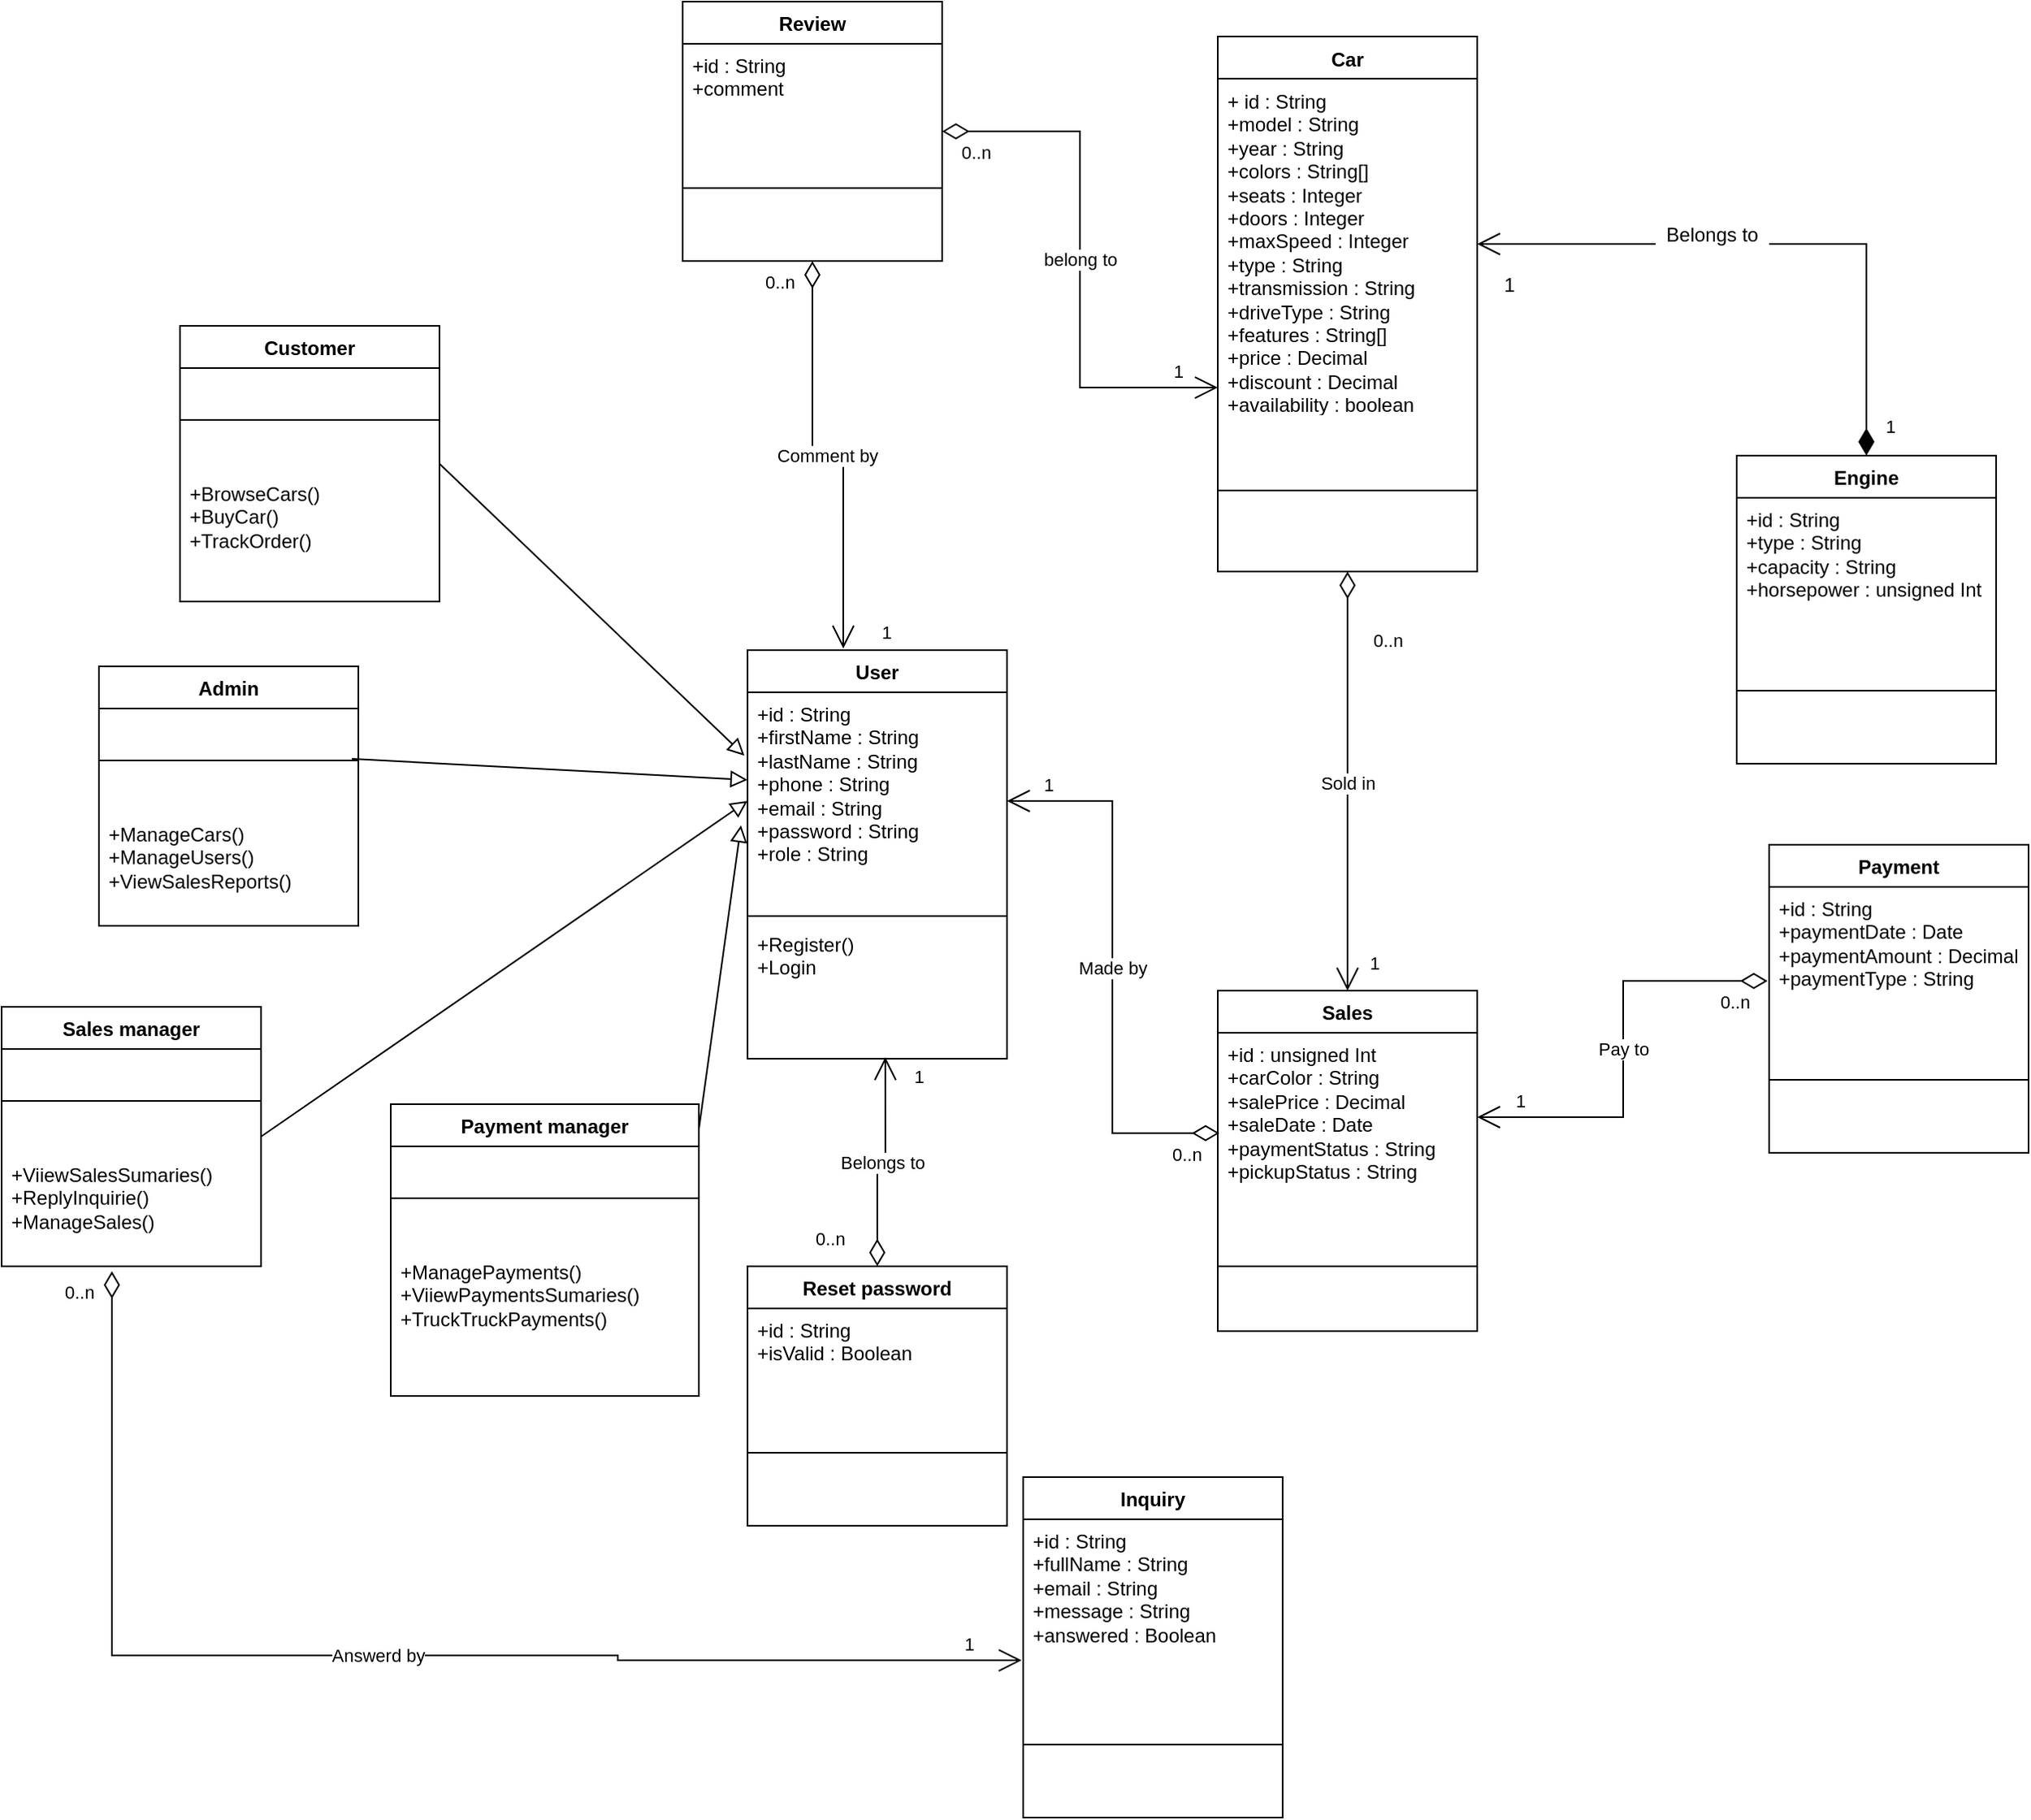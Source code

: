<mxfile>
    <diagram id="C5RBs43oDa-KdzZeNtuy" name="Page-1">
        <mxGraphModel dx="1930" dy="638" grid="1" gridSize="10" guides="1" tooltips="1" connect="1" arrows="1" fold="1" page="1" pageScale="1" pageWidth="827" pageHeight="1169" math="0" shadow="0">
            <root>
                <mxCell id="WIyWlLk6GJQsqaUBKTNV-0"/>
                <mxCell id="WIyWlLk6GJQsqaUBKTNV-1" parent="WIyWlLk6GJQsqaUBKTNV-0"/>
                <mxCell id="U9Vl8CcKDBj28J9De0o6-0" value="User" style="swimlane;fontStyle=1;align=center;verticalAlign=top;childLayout=stackLayout;horizontal=1;startSize=26;horizontalStack=0;resizeParent=1;resizeParentMax=0;resizeLast=0;collapsible=1;marginBottom=0;whiteSpace=wrap;html=1;" parent="WIyWlLk6GJQsqaUBKTNV-1" vertex="1">
                    <mxGeometry x="30" y="400" width="160" height="252" as="geometry">
                        <mxRectangle x="10" y="350" width="70" height="30" as="alternateBounds"/>
                    </mxGeometry>
                </mxCell>
                <mxCell id="U9Vl8CcKDBj28J9De0o6-1" value="+id : String&lt;div&gt;&lt;span style=&quot;background-color: transparent; color: light-dark(rgb(0, 0, 0), rgb(255, 255, 255));&quot;&gt;+firstName : String&lt;/span&gt;&lt;/div&gt;&lt;div&gt;+lastName : String&lt;/div&gt;&lt;div&gt;+phone : String&lt;/div&gt;&lt;div&gt;+email : String&lt;/div&gt;&lt;div&gt;+password : String&lt;/div&gt;&lt;div&gt;+role : String&lt;/div&gt;" style="text;strokeColor=none;fillColor=none;align=left;verticalAlign=top;spacingLeft=4;spacingRight=4;overflow=hidden;rotatable=0;points=[[0,0.5],[1,0.5]];portConstraint=eastwest;whiteSpace=wrap;html=1;" parent="U9Vl8CcKDBj28J9De0o6-0" vertex="1">
                    <mxGeometry y="26" width="160" height="134" as="geometry"/>
                </mxCell>
                <mxCell id="U9Vl8CcKDBj28J9De0o6-2" value="" style="line;strokeWidth=1;fillColor=none;align=left;verticalAlign=middle;spacingTop=-1;spacingLeft=3;spacingRight=3;rotatable=0;labelPosition=right;points=[];portConstraint=eastwest;strokeColor=inherit;" parent="U9Vl8CcKDBj28J9De0o6-0" vertex="1">
                    <mxGeometry y="160" width="160" height="8" as="geometry"/>
                </mxCell>
                <mxCell id="U9Vl8CcKDBj28J9De0o6-3" value="+Register()&lt;div&gt;+Login&lt;/div&gt;" style="text;strokeColor=none;fillColor=none;align=left;verticalAlign=top;spacingLeft=4;spacingRight=4;overflow=hidden;rotatable=0;points=[[0,0.5],[1,0.5]];portConstraint=eastwest;whiteSpace=wrap;html=1;" parent="U9Vl8CcKDBj28J9De0o6-0" vertex="1">
                    <mxGeometry y="168" width="160" height="84" as="geometry"/>
                </mxCell>
                <mxCell id="U9Vl8CcKDBj28J9De0o6-4" value="Car" style="swimlane;fontStyle=1;align=center;verticalAlign=top;childLayout=stackLayout;horizontal=1;startSize=26;horizontalStack=0;resizeParent=1;resizeParentMax=0;resizeLast=0;collapsible=1;marginBottom=0;whiteSpace=wrap;html=1;" parent="WIyWlLk6GJQsqaUBKTNV-1" vertex="1">
                    <mxGeometry x="320" y="21.5" width="160" height="330" as="geometry"/>
                </mxCell>
                <mxCell id="U9Vl8CcKDBj28J9De0o6-5" value="+ id : String&lt;div&gt;&lt;span style=&quot;background-color: transparent; color: light-dark(rgb(0, 0, 0), rgb(255, 255, 255));&quot;&gt;+model : String&lt;/span&gt;&lt;/div&gt;&lt;div&gt;+year : String&lt;/div&gt;&lt;div&gt;+colors : String[]&lt;/div&gt;&lt;div&gt;+seats : Integer&lt;/div&gt;&lt;div&gt;+doors : Integer&lt;/div&gt;&lt;div&gt;+maxSpeed : Integer&lt;/div&gt;&lt;div&gt;+type : String&lt;/div&gt;&lt;div&gt;+transmission : String&lt;/div&gt;&lt;div&gt;+driveType : String&lt;/div&gt;&lt;div&gt;+features : String[]&lt;/div&gt;&lt;div&gt;+price : Decimal&amp;nbsp;&lt;/div&gt;&lt;div&gt;+discount : Decimal&amp;nbsp;&lt;/div&gt;&lt;div&gt;+availability : boolean&lt;/div&gt;&lt;div&gt;+image : String&lt;/div&gt;" style="text;strokeColor=none;fillColor=none;align=left;verticalAlign=top;spacingLeft=4;spacingRight=4;overflow=hidden;rotatable=0;points=[[0,0.5],[1,0.5]];portConstraint=eastwest;whiteSpace=wrap;html=1;" parent="U9Vl8CcKDBj28J9De0o6-4" vertex="1">
                    <mxGeometry y="26" width="160" height="204" as="geometry"/>
                </mxCell>
                <mxCell id="U9Vl8CcKDBj28J9De0o6-6" value="" style="line;strokeWidth=1;fillColor=none;align=left;verticalAlign=middle;spacingTop=-1;spacingLeft=3;spacingRight=3;rotatable=0;labelPosition=right;points=[];portConstraint=eastwest;strokeColor=inherit;" parent="U9Vl8CcKDBj28J9De0o6-4" vertex="1">
                    <mxGeometry y="230" width="160" height="100" as="geometry"/>
                </mxCell>
                <mxCell id="U9Vl8CcKDBj28J9De0o6-8" value="Engine" style="swimlane;fontStyle=1;align=center;verticalAlign=top;childLayout=stackLayout;horizontal=1;startSize=26;horizontalStack=0;resizeParent=1;resizeParentMax=0;resizeLast=0;collapsible=1;marginBottom=0;whiteSpace=wrap;html=1;" parent="WIyWlLk6GJQsqaUBKTNV-1" vertex="1">
                    <mxGeometry x="640" y="280" width="160" height="190" as="geometry"/>
                </mxCell>
                <mxCell id="U9Vl8CcKDBj28J9De0o6-9" value="+id : String&lt;div&gt;+type : String&lt;/div&gt;&lt;div&gt;+capacity : String&lt;/div&gt;&lt;div&gt;+horsepower : unsigned Int&lt;/div&gt;" style="text;strokeColor=none;fillColor=none;align=left;verticalAlign=top;spacingLeft=4;spacingRight=4;overflow=hidden;rotatable=0;points=[[0,0.5],[1,0.5]];portConstraint=eastwest;whiteSpace=wrap;html=1;" parent="U9Vl8CcKDBj28J9De0o6-8" vertex="1">
                    <mxGeometry y="26" width="160" height="74" as="geometry"/>
                </mxCell>
                <mxCell id="U9Vl8CcKDBj28J9De0o6-10" value="" style="line;strokeWidth=1;fillColor=none;align=left;verticalAlign=middle;spacingTop=-1;spacingLeft=3;spacingRight=3;rotatable=0;labelPosition=right;points=[];portConstraint=eastwest;strokeColor=inherit;" parent="U9Vl8CcKDBj28J9De0o6-8" vertex="1">
                    <mxGeometry y="100" width="160" height="90" as="geometry"/>
                </mxCell>
                <mxCell id="U9Vl8CcKDBj28J9De0o6-20" value="Sales" style="swimlane;fontStyle=1;align=center;verticalAlign=top;childLayout=stackLayout;horizontal=1;startSize=26;horizontalStack=0;resizeParent=1;resizeParentMax=0;resizeLast=0;collapsible=1;marginBottom=0;whiteSpace=wrap;html=1;" parent="WIyWlLk6GJQsqaUBKTNV-1" vertex="1">
                    <mxGeometry x="320" y="610" width="160" height="210" as="geometry"/>
                </mxCell>
                <mxCell id="U9Vl8CcKDBj28J9De0o6-21" value="+id : unsigned Int&lt;div&gt;+carColor : String&lt;/div&gt;&lt;div&gt;+salePrice : Decimal&lt;/div&gt;&lt;div&gt;+saleDate : Date&lt;/div&gt;&lt;div&gt;+paymentStatus : String&lt;/div&gt;&lt;div&gt;+pickupStatus : String&lt;/div&gt;&lt;div&gt;&lt;br&gt;&lt;/div&gt;" style="text;strokeColor=none;fillColor=none;align=left;verticalAlign=top;spacingLeft=4;spacingRight=4;overflow=hidden;rotatable=0;points=[[0,0.5],[1,0.5]];portConstraint=eastwest;whiteSpace=wrap;html=1;" parent="U9Vl8CcKDBj28J9De0o6-20" vertex="1">
                    <mxGeometry y="26" width="160" height="104" as="geometry"/>
                </mxCell>
                <mxCell id="U9Vl8CcKDBj28J9De0o6-22" value="" style="line;strokeWidth=1;fillColor=none;align=left;verticalAlign=middle;spacingTop=-1;spacingLeft=3;spacingRight=3;rotatable=0;labelPosition=right;points=[];portConstraint=eastwest;strokeColor=inherit;" parent="U9Vl8CcKDBj28J9De0o6-20" vertex="1">
                    <mxGeometry y="130" width="160" height="80" as="geometry"/>
                </mxCell>
                <mxCell id="U9Vl8CcKDBj28J9De0o6-24" value="Sold in" style="endArrow=open;html=1;endSize=12;startArrow=diamondThin;startSize=14;startFill=0;edgeStyle=orthogonalEdgeStyle;rounded=0;entryX=0.5;entryY=0;entryDx=0;entryDy=0;exitX=0.5;exitY=1;exitDx=0;exitDy=0;" parent="WIyWlLk6GJQsqaUBKTNV-1" source="U9Vl8CcKDBj28J9De0o6-4" target="U9Vl8CcKDBj28J9De0o6-20" edge="1">
                    <mxGeometry x="0.004" relative="1" as="geometry">
                        <mxPoint x="400" y="400" as="sourcePoint"/>
                        <mxPoint x="401" y="420" as="targetPoint"/>
                        <mxPoint as="offset"/>
                    </mxGeometry>
                </mxCell>
                <mxCell id="U9Vl8CcKDBj28J9De0o6-25" value="0..n" style="edgeLabel;resizable=0;html=1;align=left;verticalAlign=top;" parent="U9Vl8CcKDBj28J9De0o6-24" connectable="0" vertex="1">
                    <mxGeometry x="-1" relative="1" as="geometry">
                        <mxPoint x="14" y="29" as="offset"/>
                    </mxGeometry>
                </mxCell>
                <mxCell id="U9Vl8CcKDBj28J9De0o6-26" value="1" style="edgeLabel;resizable=0;html=1;align=right;verticalAlign=top;" parent="U9Vl8CcKDBj28J9De0o6-24" connectable="0" vertex="1">
                    <mxGeometry x="1" relative="1" as="geometry">
                        <mxPoint x="20" y="-30" as="offset"/>
                    </mxGeometry>
                </mxCell>
                <mxCell id="U9Vl8CcKDBj28J9De0o6-27" value="Made by" style="endArrow=open;html=1;endSize=12;startArrow=diamondThin;startSize=14;startFill=0;edgeStyle=orthogonalEdgeStyle;rounded=0;exitX=0.006;exitY=0.595;exitDx=0;exitDy=0;exitPerimeter=0;" parent="WIyWlLk6GJQsqaUBKTNV-1" source="U9Vl8CcKDBj28J9De0o6-21" target="U9Vl8CcKDBj28J9De0o6-1" edge="1">
                    <mxGeometry relative="1" as="geometry">
                        <mxPoint x="280" y="550" as="sourcePoint"/>
                        <mxPoint x="240" y="280" as="targetPoint"/>
                    </mxGeometry>
                </mxCell>
                <mxCell id="U9Vl8CcKDBj28J9De0o6-28" value="0..n" style="edgeLabel;resizable=0;html=1;align=left;verticalAlign=top;" parent="U9Vl8CcKDBj28J9De0o6-27" connectable="0" vertex="1">
                    <mxGeometry x="-1" relative="1" as="geometry">
                        <mxPoint x="-31" as="offset"/>
                    </mxGeometry>
                </mxCell>
                <mxCell id="U9Vl8CcKDBj28J9De0o6-29" value="1" style="edgeLabel;resizable=0;html=1;align=right;verticalAlign=top;" parent="U9Vl8CcKDBj28J9De0o6-27" connectable="0" vertex="1">
                    <mxGeometry x="1" relative="1" as="geometry">
                        <mxPoint x="30" y="-23" as="offset"/>
                    </mxGeometry>
                </mxCell>
                <mxCell id="U9Vl8CcKDBj28J9De0o6-30" value="1" style="endArrow=open;html=1;endSize=12;startArrow=diamondThin;startSize=14;startFill=1;edgeStyle=orthogonalEdgeStyle;align=left;verticalAlign=bottom;rounded=0;exitX=0.5;exitY=0;exitDx=0;exitDy=0;" parent="WIyWlLk6GJQsqaUBKTNV-1" source="U9Vl8CcKDBj28J9De0o6-8" target="U9Vl8CcKDBj28J9De0o6-5" edge="1">
                    <mxGeometry x="-0.948" y="-10" relative="1" as="geometry">
                        <mxPoint x="520" y="270" as="sourcePoint"/>
                        <mxPoint x="680" y="270" as="targetPoint"/>
                        <mxPoint as="offset"/>
                    </mxGeometry>
                </mxCell>
                <mxCell id="U9Vl8CcKDBj28J9De0o6-32" value="1" style="text;html=1;align=center;verticalAlign=middle;whiteSpace=wrap;rounded=0;" parent="WIyWlLk6GJQsqaUBKTNV-1" vertex="1">
                    <mxGeometry x="470" y="160" width="60" height="30" as="geometry"/>
                </mxCell>
                <mxCell id="U9Vl8CcKDBj28J9De0o6-36" value="Belongs to" style="text;html=1;align=center;verticalAlign=middle;whiteSpace=wrap;rounded=1;shadow=0;glass=0;fillColor=default;arcSize=0;" parent="WIyWlLk6GJQsqaUBKTNV-1" vertex="1">
                    <mxGeometry x="590" y="127" width="70" height="33" as="geometry"/>
                </mxCell>
                <mxCell id="QWeLnU-rZkiwG0iUUEOY-4" value="Customer" style="swimlane;fontStyle=1;align=center;verticalAlign=top;childLayout=stackLayout;horizontal=1;startSize=26;horizontalStack=0;resizeParent=1;resizeParentMax=0;resizeLast=0;collapsible=1;marginBottom=0;whiteSpace=wrap;html=1;" parent="WIyWlLk6GJQsqaUBKTNV-1" vertex="1">
                    <mxGeometry x="-320" y="200" width="160" height="170" as="geometry"/>
                </mxCell>
                <mxCell id="QWeLnU-rZkiwG0iUUEOY-6" value="" style="line;strokeWidth=1;fillColor=none;align=left;verticalAlign=middle;spacingTop=-1;spacingLeft=3;spacingRight=3;rotatable=0;labelPosition=right;points=[];portConstraint=eastwest;strokeColor=inherit;" parent="QWeLnU-rZkiwG0iUUEOY-4" vertex="1">
                    <mxGeometry y="26" width="160" height="64" as="geometry"/>
                </mxCell>
                <mxCell id="QWeLnU-rZkiwG0iUUEOY-7" value="+BrowseCars()&lt;div&gt;+BuyCar()&lt;/div&gt;&lt;div&gt;+TrackOrder()&lt;/div&gt;" style="text;strokeColor=none;fillColor=none;align=left;verticalAlign=top;spacingLeft=4;spacingRight=4;overflow=hidden;rotatable=0;points=[[0,0.5],[1,0.5]];portConstraint=eastwest;whiteSpace=wrap;html=1;" parent="QWeLnU-rZkiwG0iUUEOY-4" vertex="1">
                    <mxGeometry y="90" width="160" height="80" as="geometry"/>
                </mxCell>
                <mxCell id="QWeLnU-rZkiwG0iUUEOY-24" value="Sales manager" style="swimlane;fontStyle=1;align=center;verticalAlign=top;childLayout=stackLayout;horizontal=1;startSize=26;horizontalStack=0;resizeParent=1;resizeParentMax=0;resizeLast=0;collapsible=1;marginBottom=0;whiteSpace=wrap;html=1;" parent="WIyWlLk6GJQsqaUBKTNV-1" vertex="1">
                    <mxGeometry x="-430" y="620" width="160" height="160" as="geometry"/>
                </mxCell>
                <mxCell id="QWeLnU-rZkiwG0iUUEOY-25" value="" style="line;strokeWidth=1;fillColor=none;align=left;verticalAlign=middle;spacingTop=-1;spacingLeft=3;spacingRight=3;rotatable=0;labelPosition=right;points=[];portConstraint=eastwest;strokeColor=inherit;" parent="QWeLnU-rZkiwG0iUUEOY-24" vertex="1">
                    <mxGeometry y="26" width="160" height="64" as="geometry"/>
                </mxCell>
                <mxCell id="QWeLnU-rZkiwG0iUUEOY-26" value="+ViiewSalesSumaries()&lt;div&gt;+ReplyInquirie()&lt;/div&gt;&lt;div&gt;+ManageSales()&lt;/div&gt;" style="text;strokeColor=none;fillColor=none;align=left;verticalAlign=top;spacingLeft=4;spacingRight=4;overflow=hidden;rotatable=0;points=[[0,0.5],[1,0.5]];portConstraint=eastwest;whiteSpace=wrap;html=1;" parent="QWeLnU-rZkiwG0iUUEOY-24" vertex="1">
                    <mxGeometry y="90" width="160" height="70" as="geometry"/>
                </mxCell>
                <mxCell id="QWeLnU-rZkiwG0iUUEOY-27" value="Payment manager" style="swimlane;fontStyle=1;align=center;verticalAlign=top;childLayout=stackLayout;horizontal=1;startSize=26;horizontalStack=0;resizeParent=1;resizeParentMax=0;resizeLast=0;collapsible=1;marginBottom=0;whiteSpace=wrap;html=1;" parent="WIyWlLk6GJQsqaUBKTNV-1" vertex="1">
                    <mxGeometry x="-190" y="680" width="190" height="180" as="geometry"/>
                </mxCell>
                <mxCell id="QWeLnU-rZkiwG0iUUEOY-28" value="" style="line;strokeWidth=1;fillColor=none;align=left;verticalAlign=middle;spacingTop=-1;spacingLeft=3;spacingRight=3;rotatable=0;labelPosition=right;points=[];portConstraint=eastwest;strokeColor=inherit;" parent="QWeLnU-rZkiwG0iUUEOY-27" vertex="1">
                    <mxGeometry y="26" width="190" height="64" as="geometry"/>
                </mxCell>
                <mxCell id="QWeLnU-rZkiwG0iUUEOY-29" value="+ManagePayments()&lt;div&gt;+ViiewPaymentsSumaries()&lt;/div&gt;&lt;div&gt;+TruckTruckPayments()&lt;/div&gt;" style="text;strokeColor=none;fillColor=none;align=left;verticalAlign=top;spacingLeft=4;spacingRight=4;overflow=hidden;rotatable=0;points=[[0,0.5],[1,0.5]];portConstraint=eastwest;whiteSpace=wrap;html=1;" parent="QWeLnU-rZkiwG0iUUEOY-27" vertex="1">
                    <mxGeometry y="90" width="190" height="90" as="geometry"/>
                </mxCell>
                <mxCell id="QWeLnU-rZkiwG0iUUEOY-30" value="" style="endArrow=block;html=1;rounded=0;align=center;verticalAlign=bottom;endFill=0;labelBackgroundColor=none;endSize=8;exitX=0.975;exitY=0.484;exitDx=0;exitDy=0;entryX=0;entryY=0.403;entryDx=0;entryDy=0;entryPerimeter=0;exitPerimeter=0;" parent="WIyWlLk6GJQsqaUBKTNV-1" source="QWeLnU-rZkiwG0iUUEOY-40" target="U9Vl8CcKDBj28J9De0o6-1" edge="1">
                    <mxGeometry relative="1" as="geometry">
                        <mxPoint x="-300" y="398" as="sourcePoint"/>
                        <mxPoint x="-120" y="400" as="targetPoint"/>
                    </mxGeometry>
                </mxCell>
                <mxCell id="QWeLnU-rZkiwG0iUUEOY-31" value="" style="resizable=0;html=1;align=center;verticalAlign=top;labelBackgroundColor=none;" parent="QWeLnU-rZkiwG0iUUEOY-30" connectable="0" vertex="1">
                    <mxGeometry relative="1" as="geometry"/>
                </mxCell>
                <mxCell id="QWeLnU-rZkiwG0iUUEOY-32" value="" style="endArrow=block;html=1;rounded=0;align=center;verticalAlign=bottom;endFill=0;labelBackgroundColor=none;endSize=8;exitX=1;exitY=0.5;exitDx=0;exitDy=0;entryX=-0.012;entryY=0.291;entryDx=0;entryDy=0;entryPerimeter=0;" parent="WIyWlLk6GJQsqaUBKTNV-1" source="QWeLnU-rZkiwG0iUUEOY-4" target="U9Vl8CcKDBj28J9De0o6-1" edge="1">
                    <mxGeometry relative="1" as="geometry">
                        <mxPoint x="-30" y="310" as="sourcePoint"/>
                        <mxPoint x="130" y="310" as="targetPoint"/>
                    </mxGeometry>
                </mxCell>
                <mxCell id="QWeLnU-rZkiwG0iUUEOY-33" value="" style="resizable=0;html=1;align=center;verticalAlign=top;labelBackgroundColor=none;" parent="QWeLnU-rZkiwG0iUUEOY-32" connectable="0" vertex="1">
                    <mxGeometry relative="1" as="geometry"/>
                </mxCell>
                <mxCell id="QWeLnU-rZkiwG0iUUEOY-34" value="" style="endArrow=block;html=1;rounded=0;align=center;verticalAlign=bottom;endFill=0;labelBackgroundColor=none;endSize=8;entryX=0;entryY=0.5;entryDx=0;entryDy=0;exitX=1;exitY=0.5;exitDx=0;exitDy=0;" parent="WIyWlLk6GJQsqaUBKTNV-1" source="QWeLnU-rZkiwG0iUUEOY-24" target="U9Vl8CcKDBj28J9De0o6-1" edge="1">
                    <mxGeometry relative="1" as="geometry">
                        <mxPoint x="-310" y="520" as="sourcePoint"/>
                        <mxPoint x="-110" y="525.5" as="targetPoint"/>
                    </mxGeometry>
                </mxCell>
                <mxCell id="QWeLnU-rZkiwG0iUUEOY-35" value="" style="resizable=0;html=1;align=center;verticalAlign=top;labelBackgroundColor=none;" parent="QWeLnU-rZkiwG0iUUEOY-34" connectable="0" vertex="1">
                    <mxGeometry relative="1" as="geometry"/>
                </mxCell>
                <mxCell id="QWeLnU-rZkiwG0iUUEOY-36" value="" style="endArrow=block;html=1;rounded=0;align=center;verticalAlign=bottom;endFill=0;labelBackgroundColor=none;endSize=8;entryX=-0.025;entryY=0.612;entryDx=0;entryDy=0;entryPerimeter=0;exitX=1;exitY=0.086;exitDx=0;exitDy=0;exitPerimeter=0;" parent="WIyWlLk6GJQsqaUBKTNV-1" source="QWeLnU-rZkiwG0iUUEOY-27" target="U9Vl8CcKDBj28J9De0o6-1" edge="1">
                    <mxGeometry relative="1" as="geometry">
                        <mxPoint x="-130" y="705" as="sourcePoint"/>
                        <mxPoint x="50" y="704.5" as="targetPoint"/>
                    </mxGeometry>
                </mxCell>
                <mxCell id="QWeLnU-rZkiwG0iUUEOY-37" value="" style="resizable=0;html=1;align=center;verticalAlign=top;labelBackgroundColor=none;" parent="QWeLnU-rZkiwG0iUUEOY-36" connectable="0" vertex="1">
                    <mxGeometry relative="1" as="geometry"/>
                </mxCell>
                <mxCell id="QWeLnU-rZkiwG0iUUEOY-39" value="Admin" style="swimlane;fontStyle=1;align=center;verticalAlign=top;childLayout=stackLayout;horizontal=1;startSize=26;horizontalStack=0;resizeParent=1;resizeParentMax=0;resizeLast=0;collapsible=1;marginBottom=0;whiteSpace=wrap;html=1;" parent="WIyWlLk6GJQsqaUBKTNV-1" vertex="1">
                    <mxGeometry x="-370" y="410" width="160" height="160" as="geometry"/>
                </mxCell>
                <mxCell id="QWeLnU-rZkiwG0iUUEOY-40" value="" style="line;strokeWidth=1;fillColor=none;align=left;verticalAlign=middle;spacingTop=-1;spacingLeft=3;spacingRight=3;rotatable=0;labelPosition=right;points=[];portConstraint=eastwest;strokeColor=inherit;" parent="QWeLnU-rZkiwG0iUUEOY-39" vertex="1">
                    <mxGeometry y="26" width="160" height="64" as="geometry"/>
                </mxCell>
                <mxCell id="QWeLnU-rZkiwG0iUUEOY-41" value="+ManageCars()&lt;div&gt;+ManageUsers()&lt;/div&gt;&lt;div&gt;+ViewSalesReports()&lt;/div&gt;" style="text;strokeColor=none;fillColor=none;align=left;verticalAlign=top;spacingLeft=4;spacingRight=4;overflow=hidden;rotatable=0;points=[[0,0.5],[1,0.5]];portConstraint=eastwest;whiteSpace=wrap;html=1;" parent="QWeLnU-rZkiwG0iUUEOY-39" vertex="1">
                    <mxGeometry y="90" width="160" height="70" as="geometry"/>
                </mxCell>
                <mxCell id="j4--80lrZNphZKlG1s33-0" value="Payment" style="swimlane;fontStyle=1;align=center;verticalAlign=top;childLayout=stackLayout;horizontal=1;startSize=26;horizontalStack=0;resizeParent=1;resizeParentMax=0;resizeLast=0;collapsible=1;marginBottom=0;whiteSpace=wrap;html=1;" parent="WIyWlLk6GJQsqaUBKTNV-1" vertex="1">
                    <mxGeometry x="660" y="520" width="160" height="190" as="geometry"/>
                </mxCell>
                <mxCell id="j4--80lrZNphZKlG1s33-1" value="+id : String&lt;div&gt;+paymentDate : Date&lt;/div&gt;&lt;div&gt;+paymentAmount : Decimal&lt;/div&gt;&lt;div&gt;+paymentType : String&lt;/div&gt;" style="text;strokeColor=none;fillColor=none;align=left;verticalAlign=top;spacingLeft=4;spacingRight=4;overflow=hidden;rotatable=0;points=[[0,0.5],[1,0.5]];portConstraint=eastwest;whiteSpace=wrap;html=1;" parent="j4--80lrZNphZKlG1s33-0" vertex="1">
                    <mxGeometry y="26" width="160" height="74" as="geometry"/>
                </mxCell>
                <mxCell id="j4--80lrZNphZKlG1s33-2" value="" style="line;strokeWidth=1;fillColor=none;align=left;verticalAlign=middle;spacingTop=-1;spacingLeft=3;spacingRight=3;rotatable=0;labelPosition=right;points=[];portConstraint=eastwest;strokeColor=inherit;" parent="j4--80lrZNphZKlG1s33-0" vertex="1">
                    <mxGeometry y="100" width="160" height="90" as="geometry"/>
                </mxCell>
                <mxCell id="j4--80lrZNphZKlG1s33-3" value="Pay to" style="endArrow=open;html=1;endSize=12;startArrow=diamondThin;startSize=14;startFill=0;edgeStyle=orthogonalEdgeStyle;rounded=0;exitX=-0.006;exitY=0.784;exitDx=0;exitDy=0;exitPerimeter=0;entryX=1;entryY=0.5;entryDx=0;entryDy=0;" parent="WIyWlLk6GJQsqaUBKTNV-1" source="j4--80lrZNphZKlG1s33-1" target="U9Vl8CcKDBj28J9De0o6-21" edge="1">
                    <mxGeometry relative="1" as="geometry">
                        <mxPoint x="291" y="226.5" as="sourcePoint"/>
                        <mxPoint x="160" y="21.5" as="targetPoint"/>
                    </mxGeometry>
                </mxCell>
                <mxCell id="j4--80lrZNphZKlG1s33-4" value="0..n" style="edgeLabel;resizable=0;html=1;align=left;verticalAlign=top;" parent="j4--80lrZNphZKlG1s33-3" connectable="0" vertex="1">
                    <mxGeometry x="-1" relative="1" as="geometry">
                        <mxPoint x="-31" as="offset"/>
                    </mxGeometry>
                </mxCell>
                <mxCell id="j4--80lrZNphZKlG1s33-5" value="1" style="edgeLabel;resizable=0;html=1;align=right;verticalAlign=top;" parent="j4--80lrZNphZKlG1s33-3" connectable="0" vertex="1">
                    <mxGeometry x="1" relative="1" as="geometry">
                        <mxPoint x="30" y="-23" as="offset"/>
                    </mxGeometry>
                </mxCell>
                <mxCell id="j4--80lrZNphZKlG1s33-6" value="Inquiry" style="swimlane;fontStyle=1;align=center;verticalAlign=top;childLayout=stackLayout;horizontal=1;startSize=26;horizontalStack=0;resizeParent=1;resizeParentMax=0;resizeLast=0;collapsible=1;marginBottom=0;whiteSpace=wrap;html=1;" parent="WIyWlLk6GJQsqaUBKTNV-1" vertex="1">
                    <mxGeometry x="200" y="910" width="160" height="210" as="geometry"/>
                </mxCell>
                <mxCell id="j4--80lrZNphZKlG1s33-7" value="+id : String&lt;div&gt;+fullName : String&lt;/div&gt;&lt;div&gt;+email : String&lt;/div&gt;&lt;div&gt;+message : String&lt;/div&gt;&lt;div&gt;+answered : Boolean&lt;/div&gt;" style="text;strokeColor=none;fillColor=none;align=left;verticalAlign=top;spacingLeft=4;spacingRight=4;overflow=hidden;rotatable=0;points=[[0,0.5],[1,0.5]];portConstraint=eastwest;whiteSpace=wrap;html=1;" parent="j4--80lrZNphZKlG1s33-6" vertex="1">
                    <mxGeometry y="26" width="160" height="94" as="geometry"/>
                </mxCell>
                <mxCell id="j4--80lrZNphZKlG1s33-8" value="" style="line;strokeWidth=1;fillColor=none;align=left;verticalAlign=middle;spacingTop=-1;spacingLeft=3;spacingRight=3;rotatable=0;labelPosition=right;points=[];portConstraint=eastwest;strokeColor=inherit;" parent="j4--80lrZNphZKlG1s33-6" vertex="1">
                    <mxGeometry y="120" width="160" height="90" as="geometry"/>
                </mxCell>
                <mxCell id="j4--80lrZNphZKlG1s33-9" value="Answerd by" style="endArrow=open;html=1;endSize=12;startArrow=diamondThin;startSize=14;startFill=0;edgeStyle=orthogonalEdgeStyle;rounded=0;exitX=0.425;exitY=1.043;exitDx=0;exitDy=0;exitPerimeter=0;entryX=-0.006;entryY=0.926;entryDx=0;entryDy=0;entryPerimeter=0;" parent="WIyWlLk6GJQsqaUBKTNV-1" source="QWeLnU-rZkiwG0iUUEOY-26" target="j4--80lrZNphZKlG1s33-7" edge="1">
                    <mxGeometry relative="1" as="geometry">
                        <mxPoint x="61" y="1085" as="sourcePoint"/>
                        <mxPoint x="-70" y="880" as="targetPoint"/>
                        <Array as="points">
                            <mxPoint x="-362" y="1020"/>
                            <mxPoint x="-50" y="1020"/>
                            <mxPoint x="-50" y="1023"/>
                        </Array>
                    </mxGeometry>
                </mxCell>
                <mxCell id="j4--80lrZNphZKlG1s33-10" value="0..n" style="edgeLabel;resizable=0;html=1;align=left;verticalAlign=top;" parent="j4--80lrZNphZKlG1s33-9" connectable="0" vertex="1">
                    <mxGeometry x="-1" relative="1" as="geometry">
                        <mxPoint x="-31" as="offset"/>
                    </mxGeometry>
                </mxCell>
                <mxCell id="j4--80lrZNphZKlG1s33-11" value="1" style="edgeLabel;resizable=0;html=1;align=right;verticalAlign=top;" parent="j4--80lrZNphZKlG1s33-9" connectable="0" vertex="1">
                    <mxGeometry x="1" relative="1" as="geometry">
                        <mxPoint x="-29" y="-23" as="offset"/>
                    </mxGeometry>
                </mxCell>
                <mxCell id="j4--80lrZNphZKlG1s33-12" value="Review" style="swimlane;fontStyle=1;align=center;verticalAlign=top;childLayout=stackLayout;horizontal=1;startSize=26;horizontalStack=0;resizeParent=1;resizeParentMax=0;resizeLast=0;collapsible=1;marginBottom=0;whiteSpace=wrap;html=1;" parent="WIyWlLk6GJQsqaUBKTNV-1" vertex="1">
                    <mxGeometry x="-10" width="160" height="160" as="geometry"/>
                </mxCell>
                <mxCell id="j4--80lrZNphZKlG1s33-13" value="+id : String&lt;div&gt;+comment&lt;/div&gt;" style="text;strokeColor=none;fillColor=none;align=left;verticalAlign=top;spacingLeft=4;spacingRight=4;overflow=hidden;rotatable=0;points=[[0,0.5],[1,0.5]];portConstraint=eastwest;whiteSpace=wrap;html=1;" parent="j4--80lrZNphZKlG1s33-12" vertex="1">
                    <mxGeometry y="26" width="160" height="44" as="geometry"/>
                </mxCell>
                <mxCell id="j4--80lrZNphZKlG1s33-14" value="" style="line;strokeWidth=1;fillColor=none;align=left;verticalAlign=middle;spacingTop=-1;spacingLeft=3;spacingRight=3;rotatable=0;labelPosition=right;points=[];portConstraint=eastwest;strokeColor=inherit;" parent="j4--80lrZNphZKlG1s33-12" vertex="1">
                    <mxGeometry y="70" width="160" height="90" as="geometry"/>
                </mxCell>
                <mxCell id="j4--80lrZNphZKlG1s33-15" value="Comment by" style="endArrow=open;html=1;endSize=12;startArrow=diamondThin;startSize=14;startFill=0;edgeStyle=orthogonalEdgeStyle;rounded=0;entryX=0.369;entryY=-0.004;entryDx=0;entryDy=0;entryPerimeter=0;exitX=0.5;exitY=1;exitDx=0;exitDy=0;" parent="WIyWlLk6GJQsqaUBKTNV-1" source="j4--80lrZNphZKlG1s33-12" target="U9Vl8CcKDBj28J9De0o6-0" edge="1">
                    <mxGeometry relative="1" as="geometry">
                        <mxPoint x="70" y="170" as="sourcePoint"/>
                        <mxPoint x="200" y="100" as="targetPoint"/>
                    </mxGeometry>
                </mxCell>
                <mxCell id="j4--80lrZNphZKlG1s33-16" value="0..n" style="edgeLabel;resizable=0;html=1;align=left;verticalAlign=top;" parent="j4--80lrZNphZKlG1s33-15" connectable="0" vertex="1">
                    <mxGeometry x="-1" relative="1" as="geometry">
                        <mxPoint x="-31" as="offset"/>
                    </mxGeometry>
                </mxCell>
                <mxCell id="j4--80lrZNphZKlG1s33-17" value="1" style="edgeLabel;resizable=0;html=1;align=right;verticalAlign=top;" parent="j4--80lrZNphZKlG1s33-15" connectable="0" vertex="1">
                    <mxGeometry x="1" relative="1" as="geometry">
                        <mxPoint x="30" y="-23" as="offset"/>
                    </mxGeometry>
                </mxCell>
                <mxCell id="j4--80lrZNphZKlG1s33-21" value="belong to" style="endArrow=open;html=1;endSize=12;startArrow=diamondThin;startSize=14;startFill=0;edgeStyle=orthogonalEdgeStyle;rounded=0;entryX=0;entryY=0.934;entryDx=0;entryDy=0;entryPerimeter=0;exitX=1;exitY=0.5;exitDx=0;exitDy=0;" parent="WIyWlLk6GJQsqaUBKTNV-1" source="j4--80lrZNphZKlG1s33-12" target="U9Vl8CcKDBj28J9De0o6-5" edge="1">
                    <mxGeometry relative="1" as="geometry">
                        <mxPoint x="220" y="112.5" as="sourcePoint"/>
                        <mxPoint x="239" y="351.5" as="targetPoint"/>
                    </mxGeometry>
                </mxCell>
                <mxCell id="j4--80lrZNphZKlG1s33-22" value="0..n" style="edgeLabel;resizable=0;html=1;align=left;verticalAlign=top;" parent="j4--80lrZNphZKlG1s33-21" connectable="0" vertex="1">
                    <mxGeometry x="-1" relative="1" as="geometry">
                        <mxPoint x="10" as="offset"/>
                    </mxGeometry>
                </mxCell>
                <mxCell id="j4--80lrZNphZKlG1s33-23" value="1" style="edgeLabel;resizable=0;html=1;align=right;verticalAlign=top;" parent="j4--80lrZNphZKlG1s33-21" connectable="0" vertex="1">
                    <mxGeometry x="1" relative="1" as="geometry">
                        <mxPoint x="-20" y="-23" as="offset"/>
                    </mxGeometry>
                </mxCell>
                <mxCell id="0" value="Reset password" style="swimlane;fontStyle=1;align=center;verticalAlign=top;childLayout=stackLayout;horizontal=1;startSize=26;horizontalStack=0;resizeParent=1;resizeParentMax=0;resizeLast=0;collapsible=1;marginBottom=0;whiteSpace=wrap;html=1;" vertex="1" parent="WIyWlLk6GJQsqaUBKTNV-1">
                    <mxGeometry x="30" y="780" width="160" height="160" as="geometry"/>
                </mxCell>
                <mxCell id="1" value="+id : String&lt;div&gt;+isValid : Boolean&lt;/div&gt;" style="text;strokeColor=none;fillColor=none;align=left;verticalAlign=top;spacingLeft=4;spacingRight=4;overflow=hidden;rotatable=0;points=[[0,0.5],[1,0.5]];portConstraint=eastwest;whiteSpace=wrap;html=1;" vertex="1" parent="0">
                    <mxGeometry y="26" width="160" height="44" as="geometry"/>
                </mxCell>
                <mxCell id="3" style="edgeStyle=none;html=1;exitX=0.5;exitY=1;exitDx=0;exitDy=0;" edge="1" parent="0" source="0" target="2">
                    <mxGeometry relative="1" as="geometry"/>
                </mxCell>
                <mxCell id="2" value="" style="line;strokeWidth=1;fillColor=none;align=left;verticalAlign=middle;spacingTop=-1;spacingLeft=3;spacingRight=3;rotatable=0;labelPosition=right;points=[];portConstraint=eastwest;strokeColor=inherit;" vertex="1" parent="0">
                    <mxGeometry y="70" width="160" height="90" as="geometry"/>
                </mxCell>
                <mxCell id="4" style="edgeStyle=none;html=1;exitX=1;exitY=1;exitDx=0;exitDy=0;" edge="1" parent="0" source="0" target="2">
                    <mxGeometry relative="1" as="geometry"/>
                </mxCell>
                <mxCell id="5" value="Belongs to" style="endArrow=open;html=1;endSize=12;startArrow=diamondThin;startSize=14;startFill=0;edgeStyle=orthogonalEdgeStyle;rounded=0;exitX=0.5;exitY=0;exitDx=0;exitDy=0;entryX=0.531;entryY=0.988;entryDx=0;entryDy=0;entryPerimeter=0;" edge="1" parent="WIyWlLk6GJQsqaUBKTNV-1" source="0" target="U9Vl8CcKDBj28J9De0o6-3">
                    <mxGeometry relative="1" as="geometry">
                        <mxPoint x="271" y="735" as="sourcePoint"/>
                        <mxPoint x="140" y="530" as="targetPoint"/>
                    </mxGeometry>
                </mxCell>
                <mxCell id="6" value="0..n" style="edgeLabel;resizable=0;html=1;align=left;verticalAlign=top;" connectable="0" vertex="1" parent="5">
                    <mxGeometry x="-1" relative="1" as="geometry">
                        <mxPoint x="-40" y="-30" as="offset"/>
                    </mxGeometry>
                </mxCell>
                <mxCell id="7" value="1" style="edgeLabel;resizable=0;html=1;align=right;verticalAlign=top;" connectable="0" vertex="1" parent="5">
                    <mxGeometry x="1" relative="1" as="geometry">
                        <mxPoint x="25" y="-1" as="offset"/>
                    </mxGeometry>
                </mxCell>
            </root>
        </mxGraphModel>
    </diagram>
</mxfile>